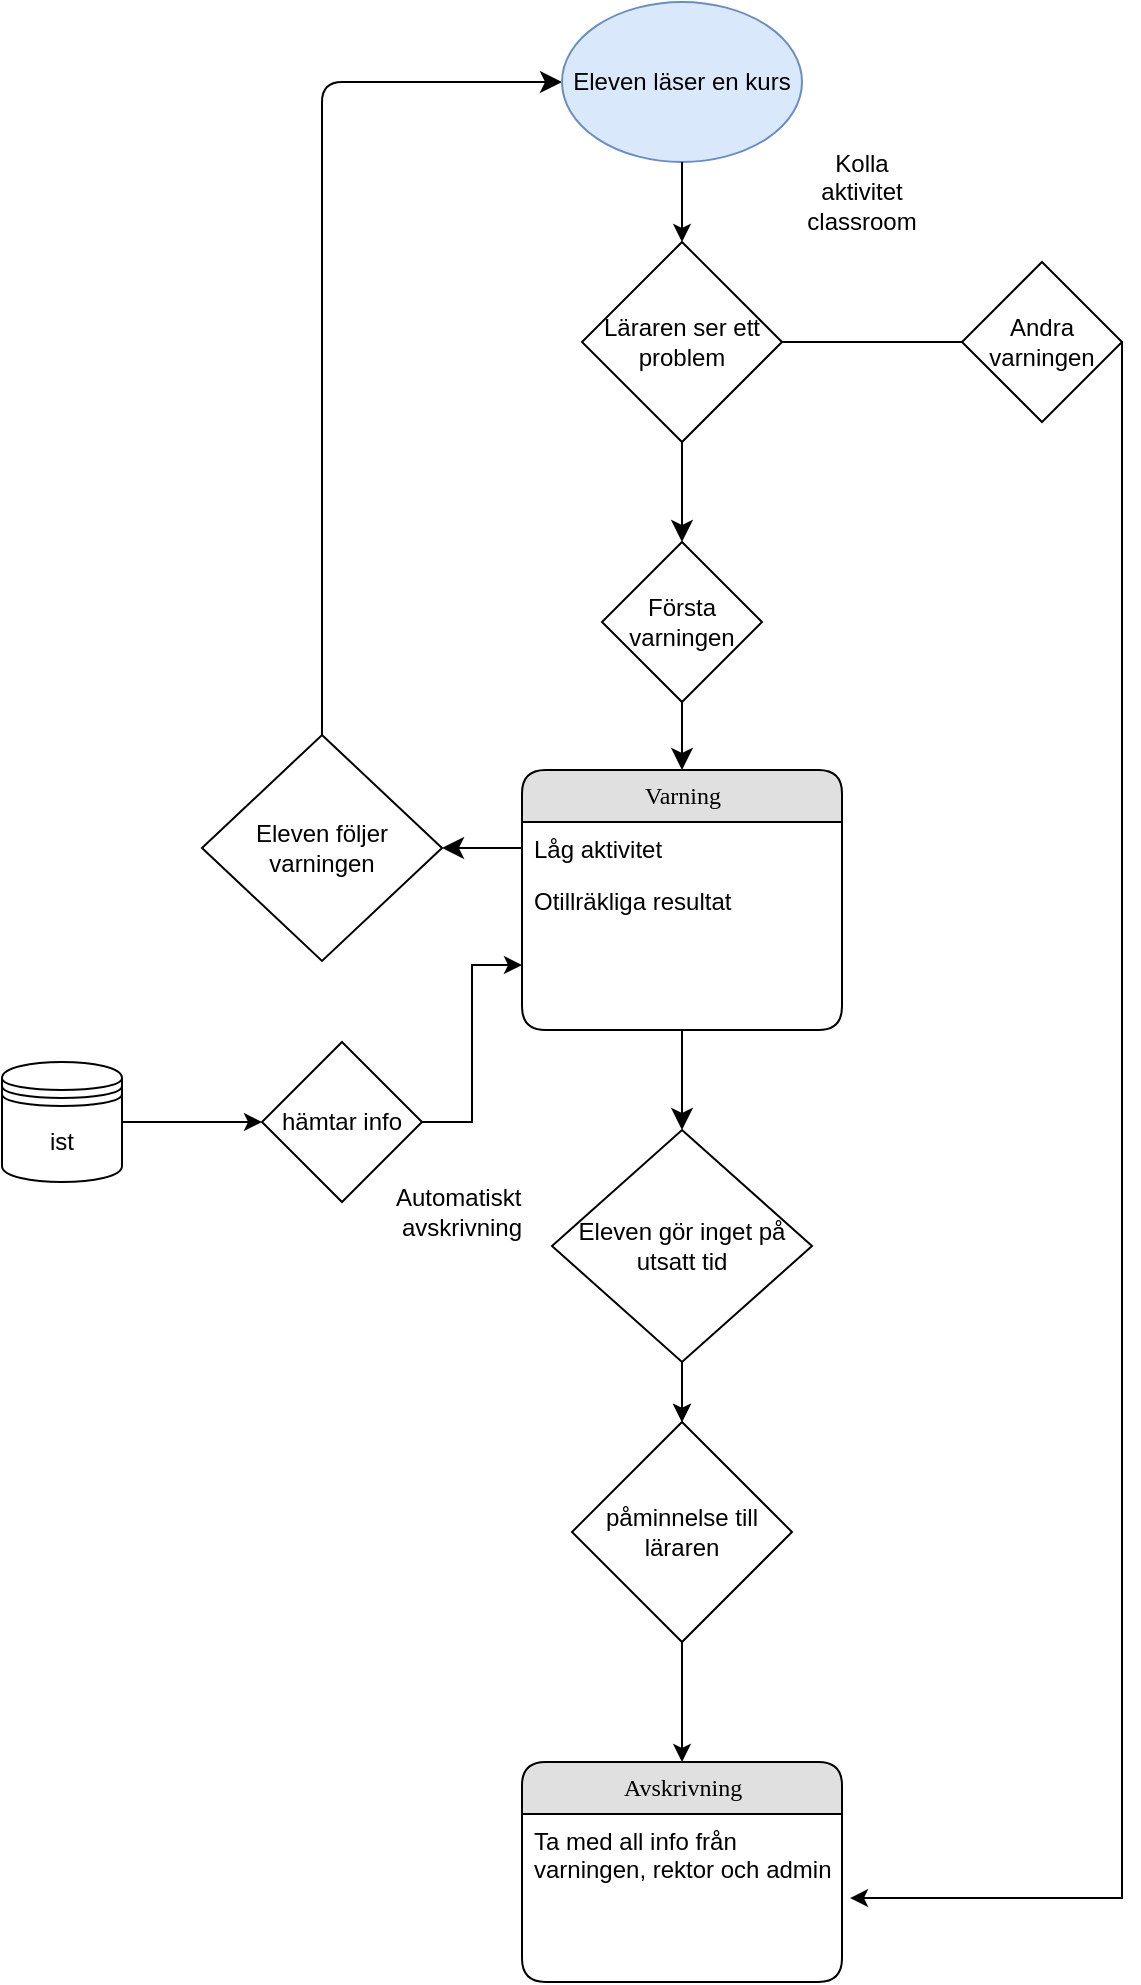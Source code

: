 <mxfile version="24.5.4" type="github">
  <diagram name="Page-1" id="b520641d-4fe3-3701-9064-5fc419738815">
    <mxGraphModel dx="954" dy="1489" grid="1" gridSize="10" guides="1" tooltips="1" connect="1" arrows="1" fold="1" page="1" pageScale="1" pageWidth="1100" pageHeight="850" background="none" math="0" shadow="0">
      <root>
        <mxCell id="0" />
        <mxCell id="1" parent="0" />
        <mxCell id="21ea969265ad0168-10" value="Varning" style="swimlane;html=1;fontStyle=0;childLayout=stackLayout;horizontal=1;startSize=26;fillColor=#e0e0e0;horizontalStack=0;resizeParent=1;resizeLast=0;collapsible=1;marginBottom=0;swimlaneFillColor=#ffffff;align=center;rounded=1;shadow=0;comic=0;labelBackgroundColor=none;strokeWidth=1;fontFamily=Verdana;fontSize=12" parent="1" vertex="1">
          <mxGeometry x="560" y="74" width="160" height="130" as="geometry" />
        </mxCell>
        <mxCell id="21ea969265ad0168-11" value="Låg aktivitet" style="text;html=1;strokeColor=none;fillColor=none;spacingLeft=4;spacingRight=4;whiteSpace=wrap;overflow=hidden;rotatable=0;points=[[0,0.5],[1,0.5]];portConstraint=eastwest;" parent="21ea969265ad0168-10" vertex="1">
          <mxGeometry y="26" width="160" height="26" as="geometry" />
        </mxCell>
        <mxCell id="21ea969265ad0168-12" value="Otillräkliga resultat" style="text;html=1;strokeColor=none;fillColor=none;spacingLeft=4;spacingRight=4;whiteSpace=wrap;overflow=hidden;rotatable=0;points=[[0,0.5],[1,0.5]];portConstraint=eastwest;" parent="21ea969265ad0168-10" vertex="1">
          <mxGeometry y="52" width="160" height="26" as="geometry" />
        </mxCell>
        <mxCell id="21ea969265ad0168-26" value="Avskrivning" style="swimlane;html=1;fontStyle=0;childLayout=stackLayout;horizontal=1;startSize=26;fillColor=#e0e0e0;horizontalStack=0;resizeParent=1;resizeLast=0;collapsible=1;marginBottom=0;swimlaneFillColor=#ffffff;align=center;rounded=1;shadow=0;comic=0;labelBackgroundColor=none;strokeWidth=1;fontFamily=Verdana;fontSize=12" parent="1" vertex="1">
          <mxGeometry x="560" y="570" width="160" height="110" as="geometry" />
        </mxCell>
        <mxCell id="21ea969265ad0168-27" value="Ta med all info från varningen, rektor och admin" style="text;html=1;strokeColor=none;fillColor=none;spacingLeft=4;spacingRight=4;whiteSpace=wrap;overflow=hidden;rotatable=0;points=[[0,0.5],[1,0.5]];portConstraint=eastwest;" parent="21ea969265ad0168-26" vertex="1">
          <mxGeometry y="26" width="160" height="54" as="geometry" />
        </mxCell>
        <mxCell id="21ea969265ad0168-36" style="edgeStyle=orthogonalEdgeStyle;html=1;labelBackgroundColor=none;startFill=0;startSize=8;endFill=1;endSize=8;fontFamily=Verdana;fontSize=12;exitX=0.5;exitY=0;exitDx=0;exitDy=0;entryX=0;entryY=0.5;entryDx=0;entryDy=0;" parent="1" source="MQO45aeaw5bQXZN-nn3h-21" target="MQO45aeaw5bQXZN-nn3h-11" edge="1">
          <mxGeometry relative="1" as="geometry" />
        </mxCell>
        <mxCell id="21ea969265ad0168-40" style="edgeStyle=orthogonalEdgeStyle;html=1;exitX=0;exitY=0.5;labelBackgroundColor=none;startFill=0;startSize=8;endFill=1;endSize=8;fontFamily=Verdana;fontSize=12;" parent="1" source="21ea969265ad0168-11" target="MQO45aeaw5bQXZN-nn3h-21" edge="1">
          <mxGeometry relative="1" as="geometry">
            <mxPoint x="590" y="113" as="targetPoint" />
          </mxGeometry>
        </mxCell>
        <mxCell id="21ea969265ad0168-41" style="edgeStyle=orthogonalEdgeStyle;html=1;exitX=0.5;exitY=1;labelBackgroundColor=none;startFill=0;startSize=8;endFill=1;endSize=8;fontFamily=Verdana;fontSize=12;exitDx=0;exitDy=0;entryX=0.5;entryY=0;entryDx=0;entryDy=0;" parent="1" source="MQO45aeaw5bQXZN-nn3h-26" target="21ea969265ad0168-10" edge="1">
          <mxGeometry relative="1" as="geometry">
            <mxPoint x="790" y="70" as="targetPoint" />
          </mxGeometry>
        </mxCell>
        <mxCell id="MQO45aeaw5bQXZN-nn3h-25" value="" style="edgeStyle=orthogonalEdgeStyle;rounded=0;orthogonalLoop=1;jettySize=auto;html=1;entryX=1.025;entryY=0.778;entryDx=0;entryDy=0;entryPerimeter=0;" edge="1" parent="1" source="MQO45aeaw5bQXZN-nn3h-9" target="21ea969265ad0168-27">
          <mxGeometry relative="1" as="geometry">
            <mxPoint x="800" y="640" as="targetPoint" />
            <Array as="points">
              <mxPoint x="860" y="-140" />
              <mxPoint x="860" y="638" />
            </Array>
          </mxGeometry>
        </mxCell>
        <mxCell id="MQO45aeaw5bQXZN-nn3h-9" value="Läraren ser ett problem" style="rhombus;whiteSpace=wrap;html=1;" vertex="1" parent="1">
          <mxGeometry x="590" y="-190" width="100" height="100" as="geometry" />
        </mxCell>
        <mxCell id="MQO45aeaw5bQXZN-nn3h-11" value="Eleven läser en kurs" style="ellipse;whiteSpace=wrap;html=1;fillColor=#dae8fc;strokeColor=#6c8ebf;" vertex="1" parent="1">
          <mxGeometry x="580" y="-310" width="120" height="80" as="geometry" />
        </mxCell>
        <mxCell id="MQO45aeaw5bQXZN-nn3h-13" value="" style="endArrow=classic;html=1;rounded=0;entryX=0.5;entryY=0;entryDx=0;entryDy=0;exitX=0.5;exitY=1;exitDx=0;exitDy=0;" edge="1" parent="1" source="MQO45aeaw5bQXZN-nn3h-11" target="MQO45aeaw5bQXZN-nn3h-9">
          <mxGeometry width="50" height="50" relative="1" as="geometry">
            <mxPoint x="460" y="60" as="sourcePoint" />
            <mxPoint x="510" y="10" as="targetPoint" />
          </mxGeometry>
        </mxCell>
        <mxCell id="MQO45aeaw5bQXZN-nn3h-18" value="" style="edgeStyle=orthogonalEdgeStyle;html=1;labelBackgroundColor=none;startFill=0;startSize=8;endFill=1;endSize=8;fontFamily=Verdana;fontSize=12;exitX=0.5;exitY=1;exitDx=0;exitDy=0;" edge="1" parent="1" source="21ea969265ad0168-10" target="MQO45aeaw5bQXZN-nn3h-10">
          <mxGeometry relative="1" as="geometry">
            <mxPoint x="710" y="184" as="sourcePoint" />
            <mxPoint x="640" y="280" as="targetPoint" />
            <Array as="points" />
          </mxGeometry>
        </mxCell>
        <mxCell id="MQO45aeaw5bQXZN-nn3h-38" value="" style="edgeStyle=orthogonalEdgeStyle;rounded=0;orthogonalLoop=1;jettySize=auto;html=1;" edge="1" parent="1" source="MQO45aeaw5bQXZN-nn3h-10" target="MQO45aeaw5bQXZN-nn3h-37">
          <mxGeometry relative="1" as="geometry" />
        </mxCell>
        <mxCell id="MQO45aeaw5bQXZN-nn3h-10" value="Eleven gör inget på utsatt tid" style="rhombus;whiteSpace=wrap;html=1;" vertex="1" parent="1">
          <mxGeometry x="575" y="254" width="130" height="116" as="geometry" />
        </mxCell>
        <mxCell id="MQO45aeaw5bQXZN-nn3h-20" value="" style="endArrow=classic;html=1;rounded=0;exitX=0.5;exitY=1;exitDx=0;exitDy=0;entryX=0.5;entryY=0;entryDx=0;entryDy=0;" edge="1" parent="1" source="MQO45aeaw5bQXZN-nn3h-37" target="21ea969265ad0168-26">
          <mxGeometry width="50" height="50" relative="1" as="geometry">
            <mxPoint x="460" y="440" as="sourcePoint" />
            <mxPoint x="510" y="390" as="targetPoint" />
          </mxGeometry>
        </mxCell>
        <mxCell id="MQO45aeaw5bQXZN-nn3h-21" value="Eleven följer varningen" style="rhombus;whiteSpace=wrap;html=1;" vertex="1" parent="1">
          <mxGeometry x="400" y="56.5" width="120" height="113" as="geometry" />
        </mxCell>
        <mxCell id="MQO45aeaw5bQXZN-nn3h-27" value="Andra varningen" style="rhombus;whiteSpace=wrap;html=1;" vertex="1" parent="1">
          <mxGeometry x="780" y="-180" width="80" height="80" as="geometry" />
        </mxCell>
        <mxCell id="MQO45aeaw5bQXZN-nn3h-28" value="" style="edgeStyle=orthogonalEdgeStyle;html=1;exitX=0.5;exitY=1;labelBackgroundColor=none;startFill=0;startSize=8;endFill=1;endSize=8;fontFamily=Verdana;fontSize=12;exitDx=0;exitDy=0;" edge="1" parent="1" source="MQO45aeaw5bQXZN-nn3h-9" target="MQO45aeaw5bQXZN-nn3h-26">
          <mxGeometry relative="1" as="geometry">
            <mxPoint x="640" y="-90" as="sourcePoint" />
            <mxPoint x="790" y="70" as="targetPoint" />
          </mxGeometry>
        </mxCell>
        <mxCell id="MQO45aeaw5bQXZN-nn3h-26" value="Första varningen" style="rhombus;whiteSpace=wrap;html=1;" vertex="1" parent="1">
          <mxGeometry x="600" y="-40" width="80" height="80" as="geometry" />
        </mxCell>
        <mxCell id="MQO45aeaw5bQXZN-nn3h-29" value="Automatiskt&amp;nbsp; avskrivning" style="text;html=1;align=center;verticalAlign=middle;whiteSpace=wrap;rounded=0;" vertex="1" parent="1">
          <mxGeometry x="500" y="280" width="60" height="30" as="geometry" />
        </mxCell>
        <mxCell id="MQO45aeaw5bQXZN-nn3h-33" value="" style="edgeStyle=orthogonalEdgeStyle;rounded=0;orthogonalLoop=1;jettySize=auto;html=1;" edge="1" parent="1" source="MQO45aeaw5bQXZN-nn3h-31" target="MQO45aeaw5bQXZN-nn3h-32">
          <mxGeometry relative="1" as="geometry" />
        </mxCell>
        <mxCell id="MQO45aeaw5bQXZN-nn3h-31" value="ist" style="shape=datastore;whiteSpace=wrap;html=1;" vertex="1" parent="1">
          <mxGeometry x="300" y="220" width="60" height="60" as="geometry" />
        </mxCell>
        <mxCell id="MQO45aeaw5bQXZN-nn3h-35" value="" style="edgeStyle=orthogonalEdgeStyle;rounded=0;orthogonalLoop=1;jettySize=auto;html=1;entryX=0;entryY=0.75;entryDx=0;entryDy=0;" edge="1" parent="1" source="MQO45aeaw5bQXZN-nn3h-32" target="21ea969265ad0168-10">
          <mxGeometry relative="1" as="geometry" />
        </mxCell>
        <mxCell id="MQO45aeaw5bQXZN-nn3h-32" value="hämtar info" style="rhombus;whiteSpace=wrap;html=1;" vertex="1" parent="1">
          <mxGeometry x="430" y="210" width="80" height="80" as="geometry" />
        </mxCell>
        <mxCell id="MQO45aeaw5bQXZN-nn3h-36" value="Kolla aktivitet classroom" style="text;html=1;align=center;verticalAlign=middle;whiteSpace=wrap;rounded=0;" vertex="1" parent="1">
          <mxGeometry x="700" y="-230" width="60" height="30" as="geometry" />
        </mxCell>
        <mxCell id="MQO45aeaw5bQXZN-nn3h-39" value="" style="endArrow=classic;html=1;rounded=0;exitX=0.5;exitY=1;exitDx=0;exitDy=0;entryX=0.5;entryY=0;entryDx=0;entryDy=0;" edge="1" parent="1" source="MQO45aeaw5bQXZN-nn3h-10" target="MQO45aeaw5bQXZN-nn3h-37">
          <mxGeometry width="50" height="50" relative="1" as="geometry">
            <mxPoint x="640" y="370" as="sourcePoint" />
            <mxPoint x="640" y="570" as="targetPoint" />
          </mxGeometry>
        </mxCell>
        <mxCell id="MQO45aeaw5bQXZN-nn3h-37" value="påminnelse till läraren" style="rhombus;whiteSpace=wrap;html=1;" vertex="1" parent="1">
          <mxGeometry x="585" y="400" width="110" height="110" as="geometry" />
        </mxCell>
      </root>
    </mxGraphModel>
  </diagram>
</mxfile>
